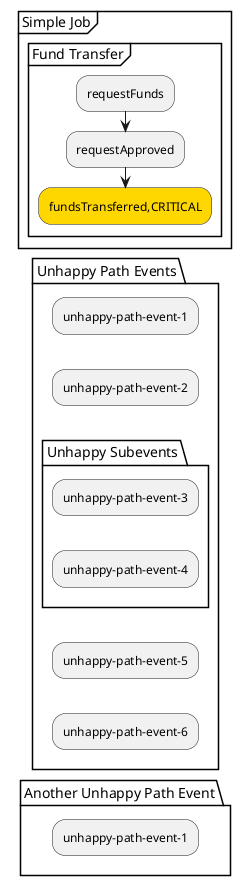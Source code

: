 @startuml
partition "Simple Job" {
group "Fund Transfer"
  :requestFunds;
  :requestApproved;
  #gold:fundsTransferred,CRITICAL;
  detach
end group
}

package "Unhappy Path Events" {
  :unhappy-path-event-1;
  kill
  :unhappy-path-event-2;
  kill
  package "Unhappy Subevents" {
    :unhappy-path-event-3;
    kill
    :unhappy-path-event-4;
    kill
  }
  :unhappy-path-event-5;
  kill
  :unhappy-path-event-6;
  kill
}

package "Another Unhappy Path Event" {
  :unhappy-path-event-1;
  kill
}
@enduml
